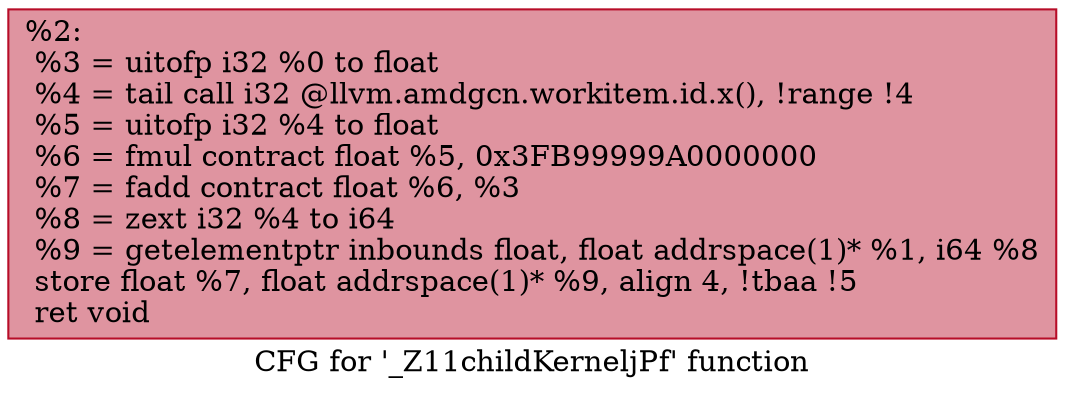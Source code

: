 digraph "CFG for '_Z11childKerneljPf' function" {
	label="CFG for '_Z11childKerneljPf' function";

	Node0x4d86bb0 [shape=record,color="#b70d28ff", style=filled, fillcolor="#b70d2870",label="{%2:\l  %3 = uitofp i32 %0 to float\l  %4 = tail call i32 @llvm.amdgcn.workitem.id.x(), !range !4\l  %5 = uitofp i32 %4 to float\l  %6 = fmul contract float %5, 0x3FB99999A0000000\l  %7 = fadd contract float %6, %3\l  %8 = zext i32 %4 to i64\l  %9 = getelementptr inbounds float, float addrspace(1)* %1, i64 %8\l  store float %7, float addrspace(1)* %9, align 4, !tbaa !5\l  ret void\l}"];
}

